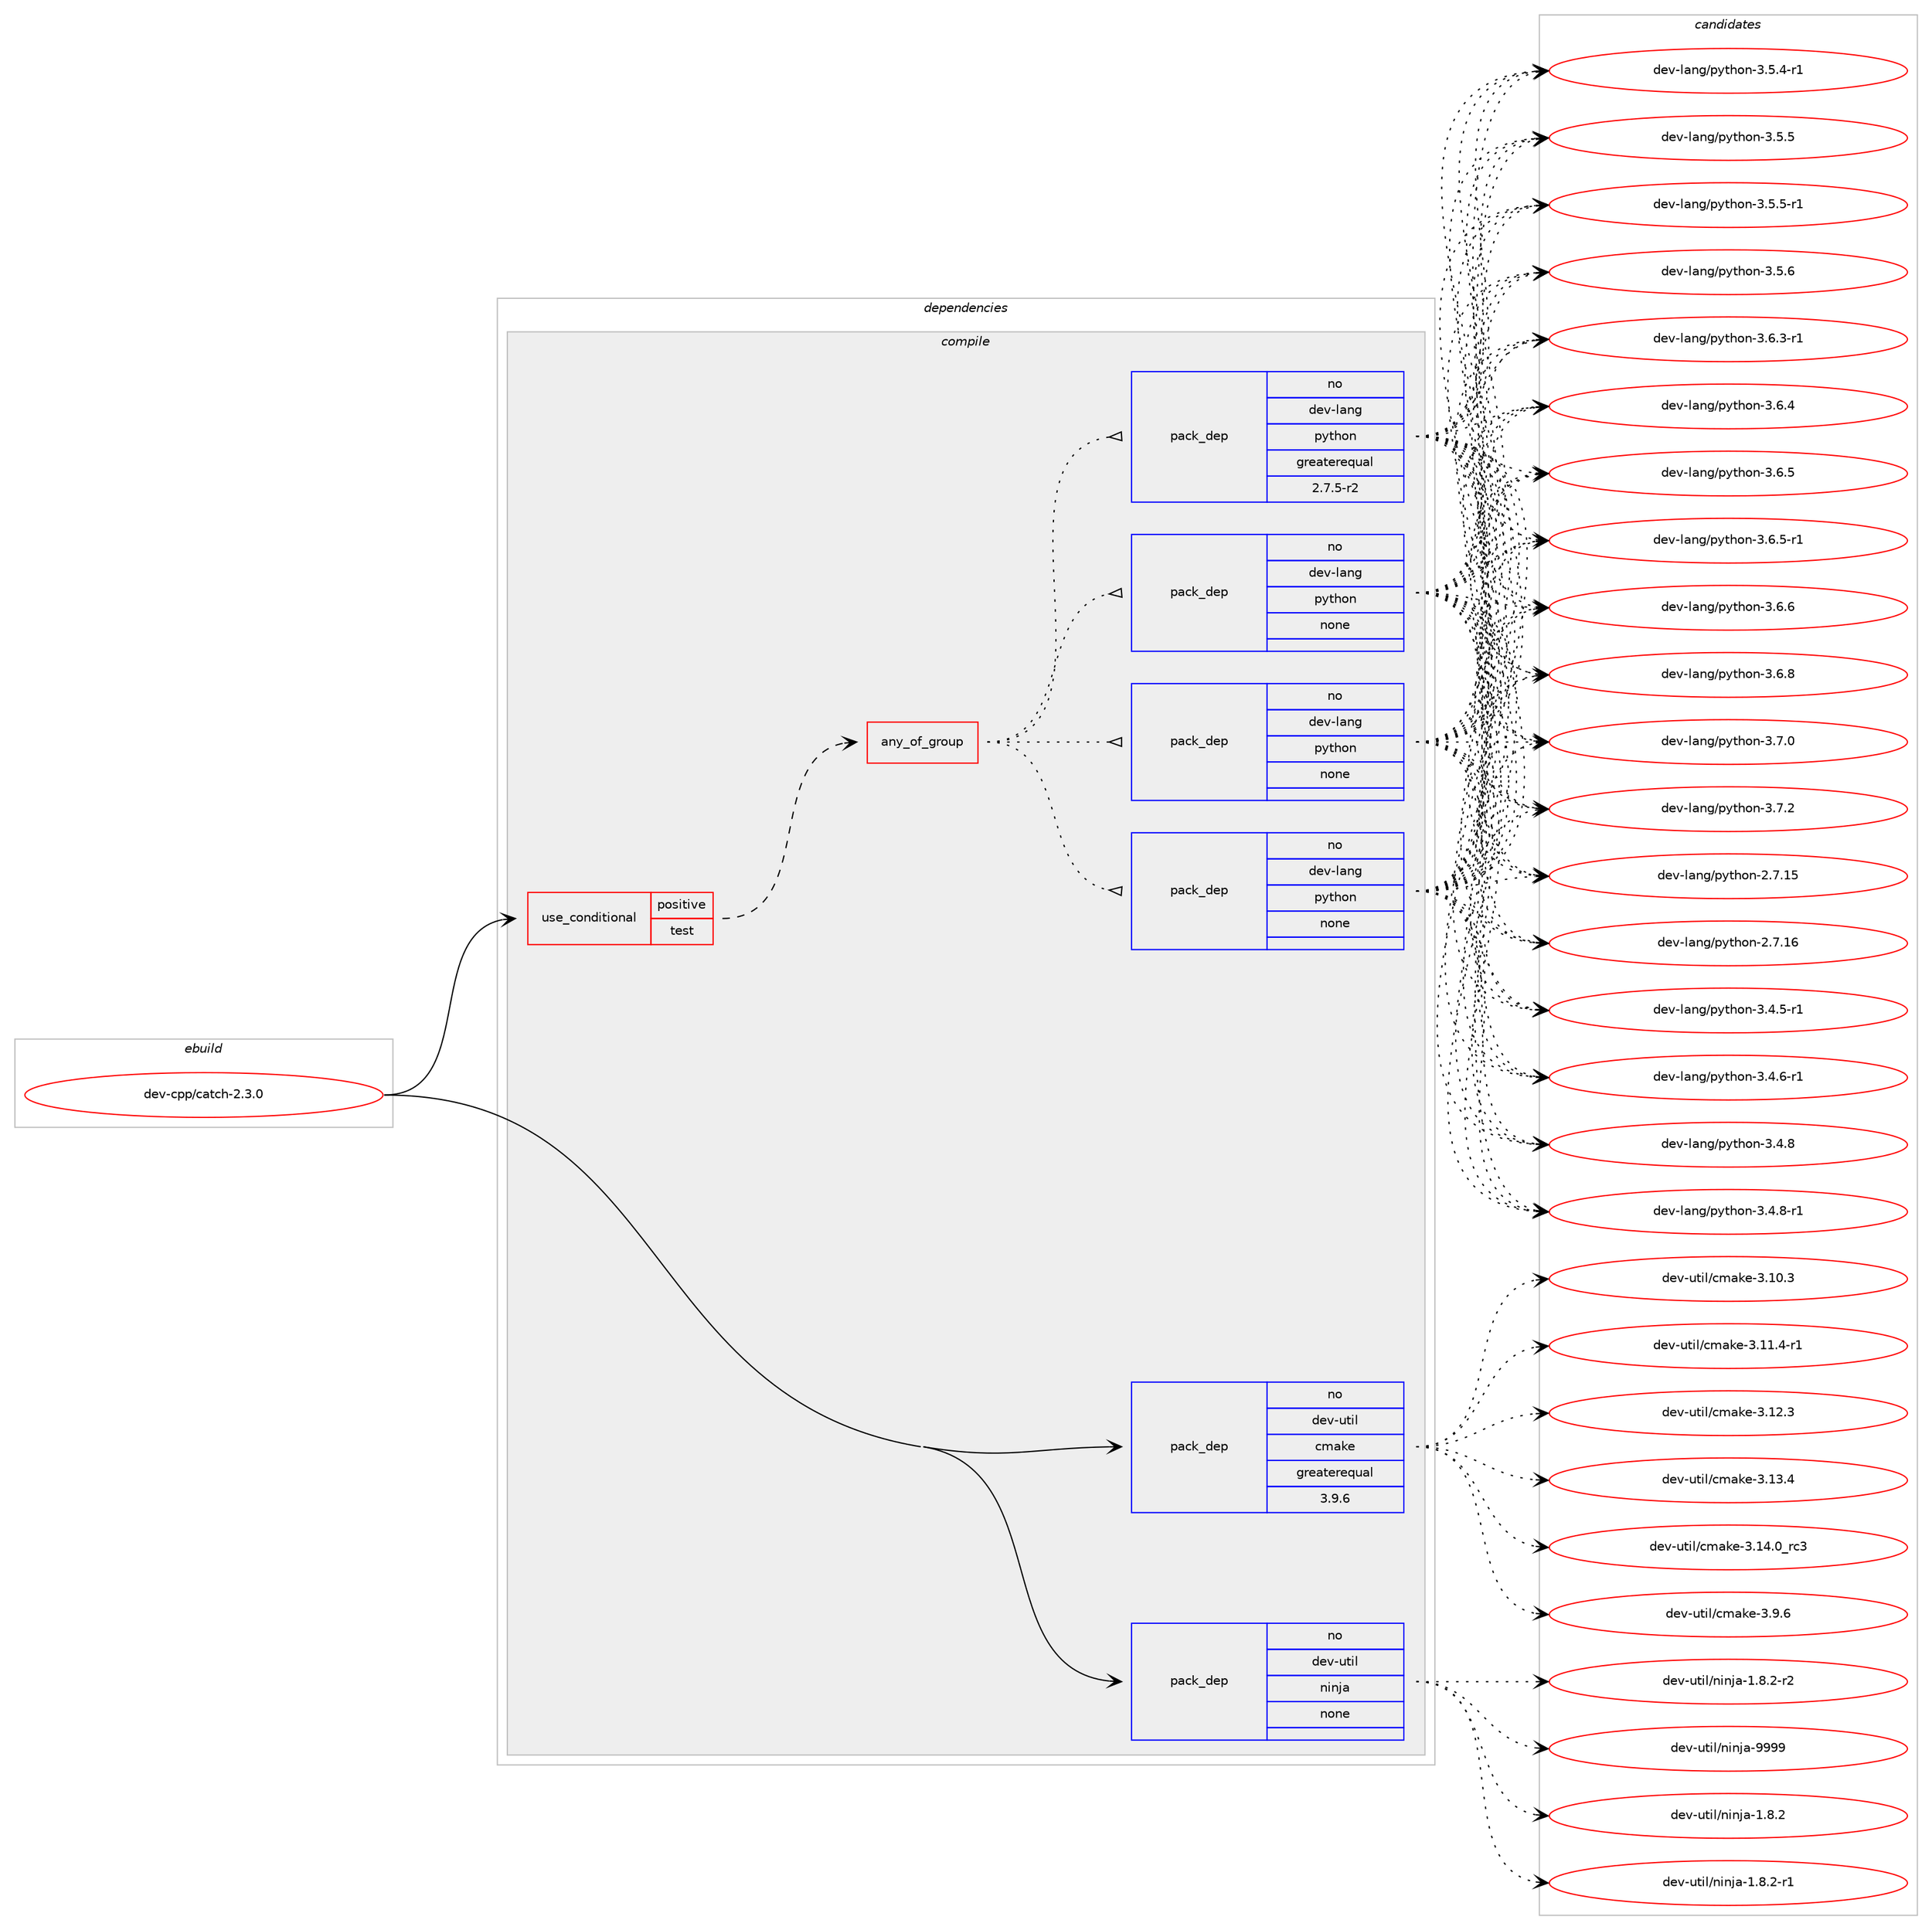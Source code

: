 digraph prolog {

# *************
# Graph options
# *************

newrank=true;
concentrate=true;
compound=true;
graph [rankdir=LR,fontname=Helvetica,fontsize=10,ranksep=1.5];#, ranksep=2.5, nodesep=0.2];
edge  [arrowhead=vee];
node  [fontname=Helvetica,fontsize=10];

# **********
# The ebuild
# **********

subgraph cluster_leftcol {
color=gray;
rank=same;
label=<<i>ebuild</i>>;
id [label="dev-cpp/catch-2.3.0", color=red, width=4, href="../dev-cpp/catch-2.3.0.svg"];
}

# ****************
# The dependencies
# ****************

subgraph cluster_midcol {
color=gray;
label=<<i>dependencies</i>>;
subgraph cluster_compile {
fillcolor="#eeeeee";
style=filled;
label=<<i>compile</i>>;
subgraph cond356479 {
dependency1316965 [label=<<TABLE BORDER="0" CELLBORDER="1" CELLSPACING="0" CELLPADDING="4"><TR><TD ROWSPAN="3" CELLPADDING="10">use_conditional</TD></TR><TR><TD>positive</TD></TR><TR><TD>test</TD></TR></TABLE>>, shape=none, color=red];
subgraph any20316 {
dependency1316966 [label=<<TABLE BORDER="0" CELLBORDER="1" CELLSPACING="0" CELLPADDING="4"><TR><TD CELLPADDING="10">any_of_group</TD></TR></TABLE>>, shape=none, color=red];subgraph pack939620 {
dependency1316967 [label=<<TABLE BORDER="0" CELLBORDER="1" CELLSPACING="0" CELLPADDING="4" WIDTH="220"><TR><TD ROWSPAN="6" CELLPADDING="30">pack_dep</TD></TR><TR><TD WIDTH="110">no</TD></TR><TR><TD>dev-lang</TD></TR><TR><TD>python</TD></TR><TR><TD>none</TD></TR><TR><TD></TD></TR></TABLE>>, shape=none, color=blue];
}
dependency1316966:e -> dependency1316967:w [weight=20,style="dotted",arrowhead="oinv"];
subgraph pack939621 {
dependency1316968 [label=<<TABLE BORDER="0" CELLBORDER="1" CELLSPACING="0" CELLPADDING="4" WIDTH="220"><TR><TD ROWSPAN="6" CELLPADDING="30">pack_dep</TD></TR><TR><TD WIDTH="110">no</TD></TR><TR><TD>dev-lang</TD></TR><TR><TD>python</TD></TR><TR><TD>none</TD></TR><TR><TD></TD></TR></TABLE>>, shape=none, color=blue];
}
dependency1316966:e -> dependency1316968:w [weight=20,style="dotted",arrowhead="oinv"];
subgraph pack939622 {
dependency1316969 [label=<<TABLE BORDER="0" CELLBORDER="1" CELLSPACING="0" CELLPADDING="4" WIDTH="220"><TR><TD ROWSPAN="6" CELLPADDING="30">pack_dep</TD></TR><TR><TD WIDTH="110">no</TD></TR><TR><TD>dev-lang</TD></TR><TR><TD>python</TD></TR><TR><TD>none</TD></TR><TR><TD></TD></TR></TABLE>>, shape=none, color=blue];
}
dependency1316966:e -> dependency1316969:w [weight=20,style="dotted",arrowhead="oinv"];
subgraph pack939623 {
dependency1316970 [label=<<TABLE BORDER="0" CELLBORDER="1" CELLSPACING="0" CELLPADDING="4" WIDTH="220"><TR><TD ROWSPAN="6" CELLPADDING="30">pack_dep</TD></TR><TR><TD WIDTH="110">no</TD></TR><TR><TD>dev-lang</TD></TR><TR><TD>python</TD></TR><TR><TD>greaterequal</TD></TR><TR><TD>2.7.5-r2</TD></TR></TABLE>>, shape=none, color=blue];
}
dependency1316966:e -> dependency1316970:w [weight=20,style="dotted",arrowhead="oinv"];
}
dependency1316965:e -> dependency1316966:w [weight=20,style="dashed",arrowhead="vee"];
}
id:e -> dependency1316965:w [weight=20,style="solid",arrowhead="vee"];
subgraph pack939624 {
dependency1316971 [label=<<TABLE BORDER="0" CELLBORDER="1" CELLSPACING="0" CELLPADDING="4" WIDTH="220"><TR><TD ROWSPAN="6" CELLPADDING="30">pack_dep</TD></TR><TR><TD WIDTH="110">no</TD></TR><TR><TD>dev-util</TD></TR><TR><TD>cmake</TD></TR><TR><TD>greaterequal</TD></TR><TR><TD>3.9.6</TD></TR></TABLE>>, shape=none, color=blue];
}
id:e -> dependency1316971:w [weight=20,style="solid",arrowhead="vee"];
subgraph pack939625 {
dependency1316972 [label=<<TABLE BORDER="0" CELLBORDER="1" CELLSPACING="0" CELLPADDING="4" WIDTH="220"><TR><TD ROWSPAN="6" CELLPADDING="30">pack_dep</TD></TR><TR><TD WIDTH="110">no</TD></TR><TR><TD>dev-util</TD></TR><TR><TD>ninja</TD></TR><TR><TD>none</TD></TR><TR><TD></TD></TR></TABLE>>, shape=none, color=blue];
}
id:e -> dependency1316972:w [weight=20,style="solid",arrowhead="vee"];
}
subgraph cluster_compileandrun {
fillcolor="#eeeeee";
style=filled;
label=<<i>compile and run</i>>;
}
subgraph cluster_run {
fillcolor="#eeeeee";
style=filled;
label=<<i>run</i>>;
}
}

# **************
# The candidates
# **************

subgraph cluster_choices {
rank=same;
color=gray;
label=<<i>candidates</i>>;

subgraph choice939620 {
color=black;
nodesep=1;
choice10010111845108971101034711212111610411111045504655464953 [label="dev-lang/python-2.7.15", color=red, width=4,href="../dev-lang/python-2.7.15.svg"];
choice10010111845108971101034711212111610411111045504655464954 [label="dev-lang/python-2.7.16", color=red, width=4,href="../dev-lang/python-2.7.16.svg"];
choice1001011184510897110103471121211161041111104551465246534511449 [label="dev-lang/python-3.4.5-r1", color=red, width=4,href="../dev-lang/python-3.4.5-r1.svg"];
choice1001011184510897110103471121211161041111104551465246544511449 [label="dev-lang/python-3.4.6-r1", color=red, width=4,href="../dev-lang/python-3.4.6-r1.svg"];
choice100101118451089711010347112121116104111110455146524656 [label="dev-lang/python-3.4.8", color=red, width=4,href="../dev-lang/python-3.4.8.svg"];
choice1001011184510897110103471121211161041111104551465246564511449 [label="dev-lang/python-3.4.8-r1", color=red, width=4,href="../dev-lang/python-3.4.8-r1.svg"];
choice1001011184510897110103471121211161041111104551465346524511449 [label="dev-lang/python-3.5.4-r1", color=red, width=4,href="../dev-lang/python-3.5.4-r1.svg"];
choice100101118451089711010347112121116104111110455146534653 [label="dev-lang/python-3.5.5", color=red, width=4,href="../dev-lang/python-3.5.5.svg"];
choice1001011184510897110103471121211161041111104551465346534511449 [label="dev-lang/python-3.5.5-r1", color=red, width=4,href="../dev-lang/python-3.5.5-r1.svg"];
choice100101118451089711010347112121116104111110455146534654 [label="dev-lang/python-3.5.6", color=red, width=4,href="../dev-lang/python-3.5.6.svg"];
choice1001011184510897110103471121211161041111104551465446514511449 [label="dev-lang/python-3.6.3-r1", color=red, width=4,href="../dev-lang/python-3.6.3-r1.svg"];
choice100101118451089711010347112121116104111110455146544652 [label="dev-lang/python-3.6.4", color=red, width=4,href="../dev-lang/python-3.6.4.svg"];
choice100101118451089711010347112121116104111110455146544653 [label="dev-lang/python-3.6.5", color=red, width=4,href="../dev-lang/python-3.6.5.svg"];
choice1001011184510897110103471121211161041111104551465446534511449 [label="dev-lang/python-3.6.5-r1", color=red, width=4,href="../dev-lang/python-3.6.5-r1.svg"];
choice100101118451089711010347112121116104111110455146544654 [label="dev-lang/python-3.6.6", color=red, width=4,href="../dev-lang/python-3.6.6.svg"];
choice100101118451089711010347112121116104111110455146544656 [label="dev-lang/python-3.6.8", color=red, width=4,href="../dev-lang/python-3.6.8.svg"];
choice100101118451089711010347112121116104111110455146554648 [label="dev-lang/python-3.7.0", color=red, width=4,href="../dev-lang/python-3.7.0.svg"];
choice100101118451089711010347112121116104111110455146554650 [label="dev-lang/python-3.7.2", color=red, width=4,href="../dev-lang/python-3.7.2.svg"];
dependency1316967:e -> choice10010111845108971101034711212111610411111045504655464953:w [style=dotted,weight="100"];
dependency1316967:e -> choice10010111845108971101034711212111610411111045504655464954:w [style=dotted,weight="100"];
dependency1316967:e -> choice1001011184510897110103471121211161041111104551465246534511449:w [style=dotted,weight="100"];
dependency1316967:e -> choice1001011184510897110103471121211161041111104551465246544511449:w [style=dotted,weight="100"];
dependency1316967:e -> choice100101118451089711010347112121116104111110455146524656:w [style=dotted,weight="100"];
dependency1316967:e -> choice1001011184510897110103471121211161041111104551465246564511449:w [style=dotted,weight="100"];
dependency1316967:e -> choice1001011184510897110103471121211161041111104551465346524511449:w [style=dotted,weight="100"];
dependency1316967:e -> choice100101118451089711010347112121116104111110455146534653:w [style=dotted,weight="100"];
dependency1316967:e -> choice1001011184510897110103471121211161041111104551465346534511449:w [style=dotted,weight="100"];
dependency1316967:e -> choice100101118451089711010347112121116104111110455146534654:w [style=dotted,weight="100"];
dependency1316967:e -> choice1001011184510897110103471121211161041111104551465446514511449:w [style=dotted,weight="100"];
dependency1316967:e -> choice100101118451089711010347112121116104111110455146544652:w [style=dotted,weight="100"];
dependency1316967:e -> choice100101118451089711010347112121116104111110455146544653:w [style=dotted,weight="100"];
dependency1316967:e -> choice1001011184510897110103471121211161041111104551465446534511449:w [style=dotted,weight="100"];
dependency1316967:e -> choice100101118451089711010347112121116104111110455146544654:w [style=dotted,weight="100"];
dependency1316967:e -> choice100101118451089711010347112121116104111110455146544656:w [style=dotted,weight="100"];
dependency1316967:e -> choice100101118451089711010347112121116104111110455146554648:w [style=dotted,weight="100"];
dependency1316967:e -> choice100101118451089711010347112121116104111110455146554650:w [style=dotted,weight="100"];
}
subgraph choice939621 {
color=black;
nodesep=1;
choice10010111845108971101034711212111610411111045504655464953 [label="dev-lang/python-2.7.15", color=red, width=4,href="../dev-lang/python-2.7.15.svg"];
choice10010111845108971101034711212111610411111045504655464954 [label="dev-lang/python-2.7.16", color=red, width=4,href="../dev-lang/python-2.7.16.svg"];
choice1001011184510897110103471121211161041111104551465246534511449 [label="dev-lang/python-3.4.5-r1", color=red, width=4,href="../dev-lang/python-3.4.5-r1.svg"];
choice1001011184510897110103471121211161041111104551465246544511449 [label="dev-lang/python-3.4.6-r1", color=red, width=4,href="../dev-lang/python-3.4.6-r1.svg"];
choice100101118451089711010347112121116104111110455146524656 [label="dev-lang/python-3.4.8", color=red, width=4,href="../dev-lang/python-3.4.8.svg"];
choice1001011184510897110103471121211161041111104551465246564511449 [label="dev-lang/python-3.4.8-r1", color=red, width=4,href="../dev-lang/python-3.4.8-r1.svg"];
choice1001011184510897110103471121211161041111104551465346524511449 [label="dev-lang/python-3.5.4-r1", color=red, width=4,href="../dev-lang/python-3.5.4-r1.svg"];
choice100101118451089711010347112121116104111110455146534653 [label="dev-lang/python-3.5.5", color=red, width=4,href="../dev-lang/python-3.5.5.svg"];
choice1001011184510897110103471121211161041111104551465346534511449 [label="dev-lang/python-3.5.5-r1", color=red, width=4,href="../dev-lang/python-3.5.5-r1.svg"];
choice100101118451089711010347112121116104111110455146534654 [label="dev-lang/python-3.5.6", color=red, width=4,href="../dev-lang/python-3.5.6.svg"];
choice1001011184510897110103471121211161041111104551465446514511449 [label="dev-lang/python-3.6.3-r1", color=red, width=4,href="../dev-lang/python-3.6.3-r1.svg"];
choice100101118451089711010347112121116104111110455146544652 [label="dev-lang/python-3.6.4", color=red, width=4,href="../dev-lang/python-3.6.4.svg"];
choice100101118451089711010347112121116104111110455146544653 [label="dev-lang/python-3.6.5", color=red, width=4,href="../dev-lang/python-3.6.5.svg"];
choice1001011184510897110103471121211161041111104551465446534511449 [label="dev-lang/python-3.6.5-r1", color=red, width=4,href="../dev-lang/python-3.6.5-r1.svg"];
choice100101118451089711010347112121116104111110455146544654 [label="dev-lang/python-3.6.6", color=red, width=4,href="../dev-lang/python-3.6.6.svg"];
choice100101118451089711010347112121116104111110455146544656 [label="dev-lang/python-3.6.8", color=red, width=4,href="../dev-lang/python-3.6.8.svg"];
choice100101118451089711010347112121116104111110455146554648 [label="dev-lang/python-3.7.0", color=red, width=4,href="../dev-lang/python-3.7.0.svg"];
choice100101118451089711010347112121116104111110455146554650 [label="dev-lang/python-3.7.2", color=red, width=4,href="../dev-lang/python-3.7.2.svg"];
dependency1316968:e -> choice10010111845108971101034711212111610411111045504655464953:w [style=dotted,weight="100"];
dependency1316968:e -> choice10010111845108971101034711212111610411111045504655464954:w [style=dotted,weight="100"];
dependency1316968:e -> choice1001011184510897110103471121211161041111104551465246534511449:w [style=dotted,weight="100"];
dependency1316968:e -> choice1001011184510897110103471121211161041111104551465246544511449:w [style=dotted,weight="100"];
dependency1316968:e -> choice100101118451089711010347112121116104111110455146524656:w [style=dotted,weight="100"];
dependency1316968:e -> choice1001011184510897110103471121211161041111104551465246564511449:w [style=dotted,weight="100"];
dependency1316968:e -> choice1001011184510897110103471121211161041111104551465346524511449:w [style=dotted,weight="100"];
dependency1316968:e -> choice100101118451089711010347112121116104111110455146534653:w [style=dotted,weight="100"];
dependency1316968:e -> choice1001011184510897110103471121211161041111104551465346534511449:w [style=dotted,weight="100"];
dependency1316968:e -> choice100101118451089711010347112121116104111110455146534654:w [style=dotted,weight="100"];
dependency1316968:e -> choice1001011184510897110103471121211161041111104551465446514511449:w [style=dotted,weight="100"];
dependency1316968:e -> choice100101118451089711010347112121116104111110455146544652:w [style=dotted,weight="100"];
dependency1316968:e -> choice100101118451089711010347112121116104111110455146544653:w [style=dotted,weight="100"];
dependency1316968:e -> choice1001011184510897110103471121211161041111104551465446534511449:w [style=dotted,weight="100"];
dependency1316968:e -> choice100101118451089711010347112121116104111110455146544654:w [style=dotted,weight="100"];
dependency1316968:e -> choice100101118451089711010347112121116104111110455146544656:w [style=dotted,weight="100"];
dependency1316968:e -> choice100101118451089711010347112121116104111110455146554648:w [style=dotted,weight="100"];
dependency1316968:e -> choice100101118451089711010347112121116104111110455146554650:w [style=dotted,weight="100"];
}
subgraph choice939622 {
color=black;
nodesep=1;
choice10010111845108971101034711212111610411111045504655464953 [label="dev-lang/python-2.7.15", color=red, width=4,href="../dev-lang/python-2.7.15.svg"];
choice10010111845108971101034711212111610411111045504655464954 [label="dev-lang/python-2.7.16", color=red, width=4,href="../dev-lang/python-2.7.16.svg"];
choice1001011184510897110103471121211161041111104551465246534511449 [label="dev-lang/python-3.4.5-r1", color=red, width=4,href="../dev-lang/python-3.4.5-r1.svg"];
choice1001011184510897110103471121211161041111104551465246544511449 [label="dev-lang/python-3.4.6-r1", color=red, width=4,href="../dev-lang/python-3.4.6-r1.svg"];
choice100101118451089711010347112121116104111110455146524656 [label="dev-lang/python-3.4.8", color=red, width=4,href="../dev-lang/python-3.4.8.svg"];
choice1001011184510897110103471121211161041111104551465246564511449 [label="dev-lang/python-3.4.8-r1", color=red, width=4,href="../dev-lang/python-3.4.8-r1.svg"];
choice1001011184510897110103471121211161041111104551465346524511449 [label="dev-lang/python-3.5.4-r1", color=red, width=4,href="../dev-lang/python-3.5.4-r1.svg"];
choice100101118451089711010347112121116104111110455146534653 [label="dev-lang/python-3.5.5", color=red, width=4,href="../dev-lang/python-3.5.5.svg"];
choice1001011184510897110103471121211161041111104551465346534511449 [label="dev-lang/python-3.5.5-r1", color=red, width=4,href="../dev-lang/python-3.5.5-r1.svg"];
choice100101118451089711010347112121116104111110455146534654 [label="dev-lang/python-3.5.6", color=red, width=4,href="../dev-lang/python-3.5.6.svg"];
choice1001011184510897110103471121211161041111104551465446514511449 [label="dev-lang/python-3.6.3-r1", color=red, width=4,href="../dev-lang/python-3.6.3-r1.svg"];
choice100101118451089711010347112121116104111110455146544652 [label="dev-lang/python-3.6.4", color=red, width=4,href="../dev-lang/python-3.6.4.svg"];
choice100101118451089711010347112121116104111110455146544653 [label="dev-lang/python-3.6.5", color=red, width=4,href="../dev-lang/python-3.6.5.svg"];
choice1001011184510897110103471121211161041111104551465446534511449 [label="dev-lang/python-3.6.5-r1", color=red, width=4,href="../dev-lang/python-3.6.5-r1.svg"];
choice100101118451089711010347112121116104111110455146544654 [label="dev-lang/python-3.6.6", color=red, width=4,href="../dev-lang/python-3.6.6.svg"];
choice100101118451089711010347112121116104111110455146544656 [label="dev-lang/python-3.6.8", color=red, width=4,href="../dev-lang/python-3.6.8.svg"];
choice100101118451089711010347112121116104111110455146554648 [label="dev-lang/python-3.7.0", color=red, width=4,href="../dev-lang/python-3.7.0.svg"];
choice100101118451089711010347112121116104111110455146554650 [label="dev-lang/python-3.7.2", color=red, width=4,href="../dev-lang/python-3.7.2.svg"];
dependency1316969:e -> choice10010111845108971101034711212111610411111045504655464953:w [style=dotted,weight="100"];
dependency1316969:e -> choice10010111845108971101034711212111610411111045504655464954:w [style=dotted,weight="100"];
dependency1316969:e -> choice1001011184510897110103471121211161041111104551465246534511449:w [style=dotted,weight="100"];
dependency1316969:e -> choice1001011184510897110103471121211161041111104551465246544511449:w [style=dotted,weight="100"];
dependency1316969:e -> choice100101118451089711010347112121116104111110455146524656:w [style=dotted,weight="100"];
dependency1316969:e -> choice1001011184510897110103471121211161041111104551465246564511449:w [style=dotted,weight="100"];
dependency1316969:e -> choice1001011184510897110103471121211161041111104551465346524511449:w [style=dotted,weight="100"];
dependency1316969:e -> choice100101118451089711010347112121116104111110455146534653:w [style=dotted,weight="100"];
dependency1316969:e -> choice1001011184510897110103471121211161041111104551465346534511449:w [style=dotted,weight="100"];
dependency1316969:e -> choice100101118451089711010347112121116104111110455146534654:w [style=dotted,weight="100"];
dependency1316969:e -> choice1001011184510897110103471121211161041111104551465446514511449:w [style=dotted,weight="100"];
dependency1316969:e -> choice100101118451089711010347112121116104111110455146544652:w [style=dotted,weight="100"];
dependency1316969:e -> choice100101118451089711010347112121116104111110455146544653:w [style=dotted,weight="100"];
dependency1316969:e -> choice1001011184510897110103471121211161041111104551465446534511449:w [style=dotted,weight="100"];
dependency1316969:e -> choice100101118451089711010347112121116104111110455146544654:w [style=dotted,weight="100"];
dependency1316969:e -> choice100101118451089711010347112121116104111110455146544656:w [style=dotted,weight="100"];
dependency1316969:e -> choice100101118451089711010347112121116104111110455146554648:w [style=dotted,weight="100"];
dependency1316969:e -> choice100101118451089711010347112121116104111110455146554650:w [style=dotted,weight="100"];
}
subgraph choice939623 {
color=black;
nodesep=1;
choice10010111845108971101034711212111610411111045504655464953 [label="dev-lang/python-2.7.15", color=red, width=4,href="../dev-lang/python-2.7.15.svg"];
choice10010111845108971101034711212111610411111045504655464954 [label="dev-lang/python-2.7.16", color=red, width=4,href="../dev-lang/python-2.7.16.svg"];
choice1001011184510897110103471121211161041111104551465246534511449 [label="dev-lang/python-3.4.5-r1", color=red, width=4,href="../dev-lang/python-3.4.5-r1.svg"];
choice1001011184510897110103471121211161041111104551465246544511449 [label="dev-lang/python-3.4.6-r1", color=red, width=4,href="../dev-lang/python-3.4.6-r1.svg"];
choice100101118451089711010347112121116104111110455146524656 [label="dev-lang/python-3.4.8", color=red, width=4,href="../dev-lang/python-3.4.8.svg"];
choice1001011184510897110103471121211161041111104551465246564511449 [label="dev-lang/python-3.4.8-r1", color=red, width=4,href="../dev-lang/python-3.4.8-r1.svg"];
choice1001011184510897110103471121211161041111104551465346524511449 [label="dev-lang/python-3.5.4-r1", color=red, width=4,href="../dev-lang/python-3.5.4-r1.svg"];
choice100101118451089711010347112121116104111110455146534653 [label="dev-lang/python-3.5.5", color=red, width=4,href="../dev-lang/python-3.5.5.svg"];
choice1001011184510897110103471121211161041111104551465346534511449 [label="dev-lang/python-3.5.5-r1", color=red, width=4,href="../dev-lang/python-3.5.5-r1.svg"];
choice100101118451089711010347112121116104111110455146534654 [label="dev-lang/python-3.5.6", color=red, width=4,href="../dev-lang/python-3.5.6.svg"];
choice1001011184510897110103471121211161041111104551465446514511449 [label="dev-lang/python-3.6.3-r1", color=red, width=4,href="../dev-lang/python-3.6.3-r1.svg"];
choice100101118451089711010347112121116104111110455146544652 [label="dev-lang/python-3.6.4", color=red, width=4,href="../dev-lang/python-3.6.4.svg"];
choice100101118451089711010347112121116104111110455146544653 [label="dev-lang/python-3.6.5", color=red, width=4,href="../dev-lang/python-3.6.5.svg"];
choice1001011184510897110103471121211161041111104551465446534511449 [label="dev-lang/python-3.6.5-r1", color=red, width=4,href="../dev-lang/python-3.6.5-r1.svg"];
choice100101118451089711010347112121116104111110455146544654 [label="dev-lang/python-3.6.6", color=red, width=4,href="../dev-lang/python-3.6.6.svg"];
choice100101118451089711010347112121116104111110455146544656 [label="dev-lang/python-3.6.8", color=red, width=4,href="../dev-lang/python-3.6.8.svg"];
choice100101118451089711010347112121116104111110455146554648 [label="dev-lang/python-3.7.0", color=red, width=4,href="../dev-lang/python-3.7.0.svg"];
choice100101118451089711010347112121116104111110455146554650 [label="dev-lang/python-3.7.2", color=red, width=4,href="../dev-lang/python-3.7.2.svg"];
dependency1316970:e -> choice10010111845108971101034711212111610411111045504655464953:w [style=dotted,weight="100"];
dependency1316970:e -> choice10010111845108971101034711212111610411111045504655464954:w [style=dotted,weight="100"];
dependency1316970:e -> choice1001011184510897110103471121211161041111104551465246534511449:w [style=dotted,weight="100"];
dependency1316970:e -> choice1001011184510897110103471121211161041111104551465246544511449:w [style=dotted,weight="100"];
dependency1316970:e -> choice100101118451089711010347112121116104111110455146524656:w [style=dotted,weight="100"];
dependency1316970:e -> choice1001011184510897110103471121211161041111104551465246564511449:w [style=dotted,weight="100"];
dependency1316970:e -> choice1001011184510897110103471121211161041111104551465346524511449:w [style=dotted,weight="100"];
dependency1316970:e -> choice100101118451089711010347112121116104111110455146534653:w [style=dotted,weight="100"];
dependency1316970:e -> choice1001011184510897110103471121211161041111104551465346534511449:w [style=dotted,weight="100"];
dependency1316970:e -> choice100101118451089711010347112121116104111110455146534654:w [style=dotted,weight="100"];
dependency1316970:e -> choice1001011184510897110103471121211161041111104551465446514511449:w [style=dotted,weight="100"];
dependency1316970:e -> choice100101118451089711010347112121116104111110455146544652:w [style=dotted,weight="100"];
dependency1316970:e -> choice100101118451089711010347112121116104111110455146544653:w [style=dotted,weight="100"];
dependency1316970:e -> choice1001011184510897110103471121211161041111104551465446534511449:w [style=dotted,weight="100"];
dependency1316970:e -> choice100101118451089711010347112121116104111110455146544654:w [style=dotted,weight="100"];
dependency1316970:e -> choice100101118451089711010347112121116104111110455146544656:w [style=dotted,weight="100"];
dependency1316970:e -> choice100101118451089711010347112121116104111110455146554648:w [style=dotted,weight="100"];
dependency1316970:e -> choice100101118451089711010347112121116104111110455146554650:w [style=dotted,weight="100"];
}
subgraph choice939624 {
color=black;
nodesep=1;
choice1001011184511711610510847991099710710145514649484651 [label="dev-util/cmake-3.10.3", color=red, width=4,href="../dev-util/cmake-3.10.3.svg"];
choice10010111845117116105108479910997107101455146494946524511449 [label="dev-util/cmake-3.11.4-r1", color=red, width=4,href="../dev-util/cmake-3.11.4-r1.svg"];
choice1001011184511711610510847991099710710145514649504651 [label="dev-util/cmake-3.12.3", color=red, width=4,href="../dev-util/cmake-3.12.3.svg"];
choice1001011184511711610510847991099710710145514649514652 [label="dev-util/cmake-3.13.4", color=red, width=4,href="../dev-util/cmake-3.13.4.svg"];
choice1001011184511711610510847991099710710145514649524648951149951 [label="dev-util/cmake-3.14.0_rc3", color=red, width=4,href="../dev-util/cmake-3.14.0_rc3.svg"];
choice10010111845117116105108479910997107101455146574654 [label="dev-util/cmake-3.9.6", color=red, width=4,href="../dev-util/cmake-3.9.6.svg"];
dependency1316971:e -> choice1001011184511711610510847991099710710145514649484651:w [style=dotted,weight="100"];
dependency1316971:e -> choice10010111845117116105108479910997107101455146494946524511449:w [style=dotted,weight="100"];
dependency1316971:e -> choice1001011184511711610510847991099710710145514649504651:w [style=dotted,weight="100"];
dependency1316971:e -> choice1001011184511711610510847991099710710145514649514652:w [style=dotted,weight="100"];
dependency1316971:e -> choice1001011184511711610510847991099710710145514649524648951149951:w [style=dotted,weight="100"];
dependency1316971:e -> choice10010111845117116105108479910997107101455146574654:w [style=dotted,weight="100"];
}
subgraph choice939625 {
color=black;
nodesep=1;
choice100101118451171161051084711010511010697454946564650 [label="dev-util/ninja-1.8.2", color=red, width=4,href="../dev-util/ninja-1.8.2.svg"];
choice1001011184511711610510847110105110106974549465646504511449 [label="dev-util/ninja-1.8.2-r1", color=red, width=4,href="../dev-util/ninja-1.8.2-r1.svg"];
choice1001011184511711610510847110105110106974549465646504511450 [label="dev-util/ninja-1.8.2-r2", color=red, width=4,href="../dev-util/ninja-1.8.2-r2.svg"];
choice1001011184511711610510847110105110106974557575757 [label="dev-util/ninja-9999", color=red, width=4,href="../dev-util/ninja-9999.svg"];
dependency1316972:e -> choice100101118451171161051084711010511010697454946564650:w [style=dotted,weight="100"];
dependency1316972:e -> choice1001011184511711610510847110105110106974549465646504511449:w [style=dotted,weight="100"];
dependency1316972:e -> choice1001011184511711610510847110105110106974549465646504511450:w [style=dotted,weight="100"];
dependency1316972:e -> choice1001011184511711610510847110105110106974557575757:w [style=dotted,weight="100"];
}
}

}
